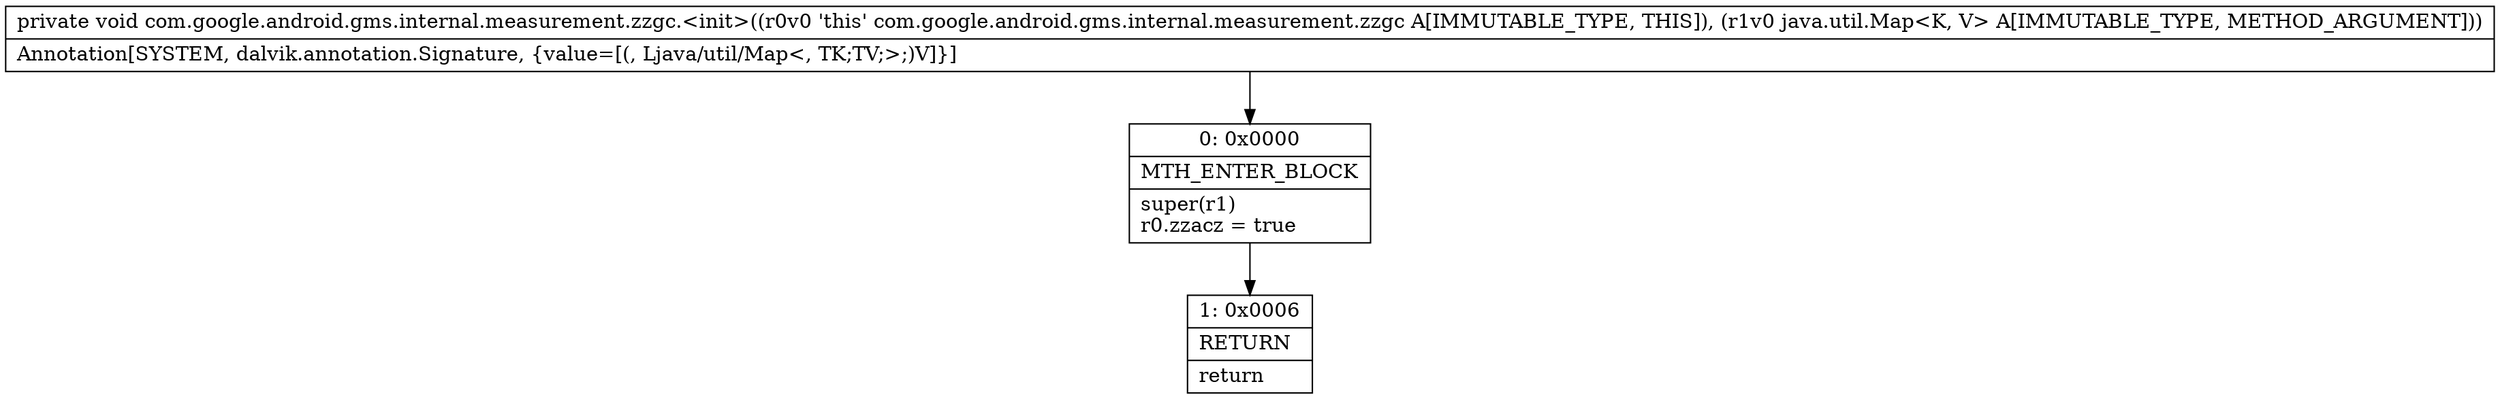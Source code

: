digraph "CFG forcom.google.android.gms.internal.measurement.zzgc.\<init\>(Ljava\/util\/Map;)V" {
Node_0 [shape=record,label="{0\:\ 0x0000|MTH_ENTER_BLOCK\l|super(r1)\lr0.zzacz = true\l}"];
Node_1 [shape=record,label="{1\:\ 0x0006|RETURN\l|return\l}"];
MethodNode[shape=record,label="{private void com.google.android.gms.internal.measurement.zzgc.\<init\>((r0v0 'this' com.google.android.gms.internal.measurement.zzgc A[IMMUTABLE_TYPE, THIS]), (r1v0 java.util.Map\<K, V\> A[IMMUTABLE_TYPE, METHOD_ARGUMENT]))  | Annotation[SYSTEM, dalvik.annotation.Signature, \{value=[(, Ljava\/util\/Map\<, TK;TV;\>;)V]\}]\l}"];
MethodNode -> Node_0;
Node_0 -> Node_1;
}

